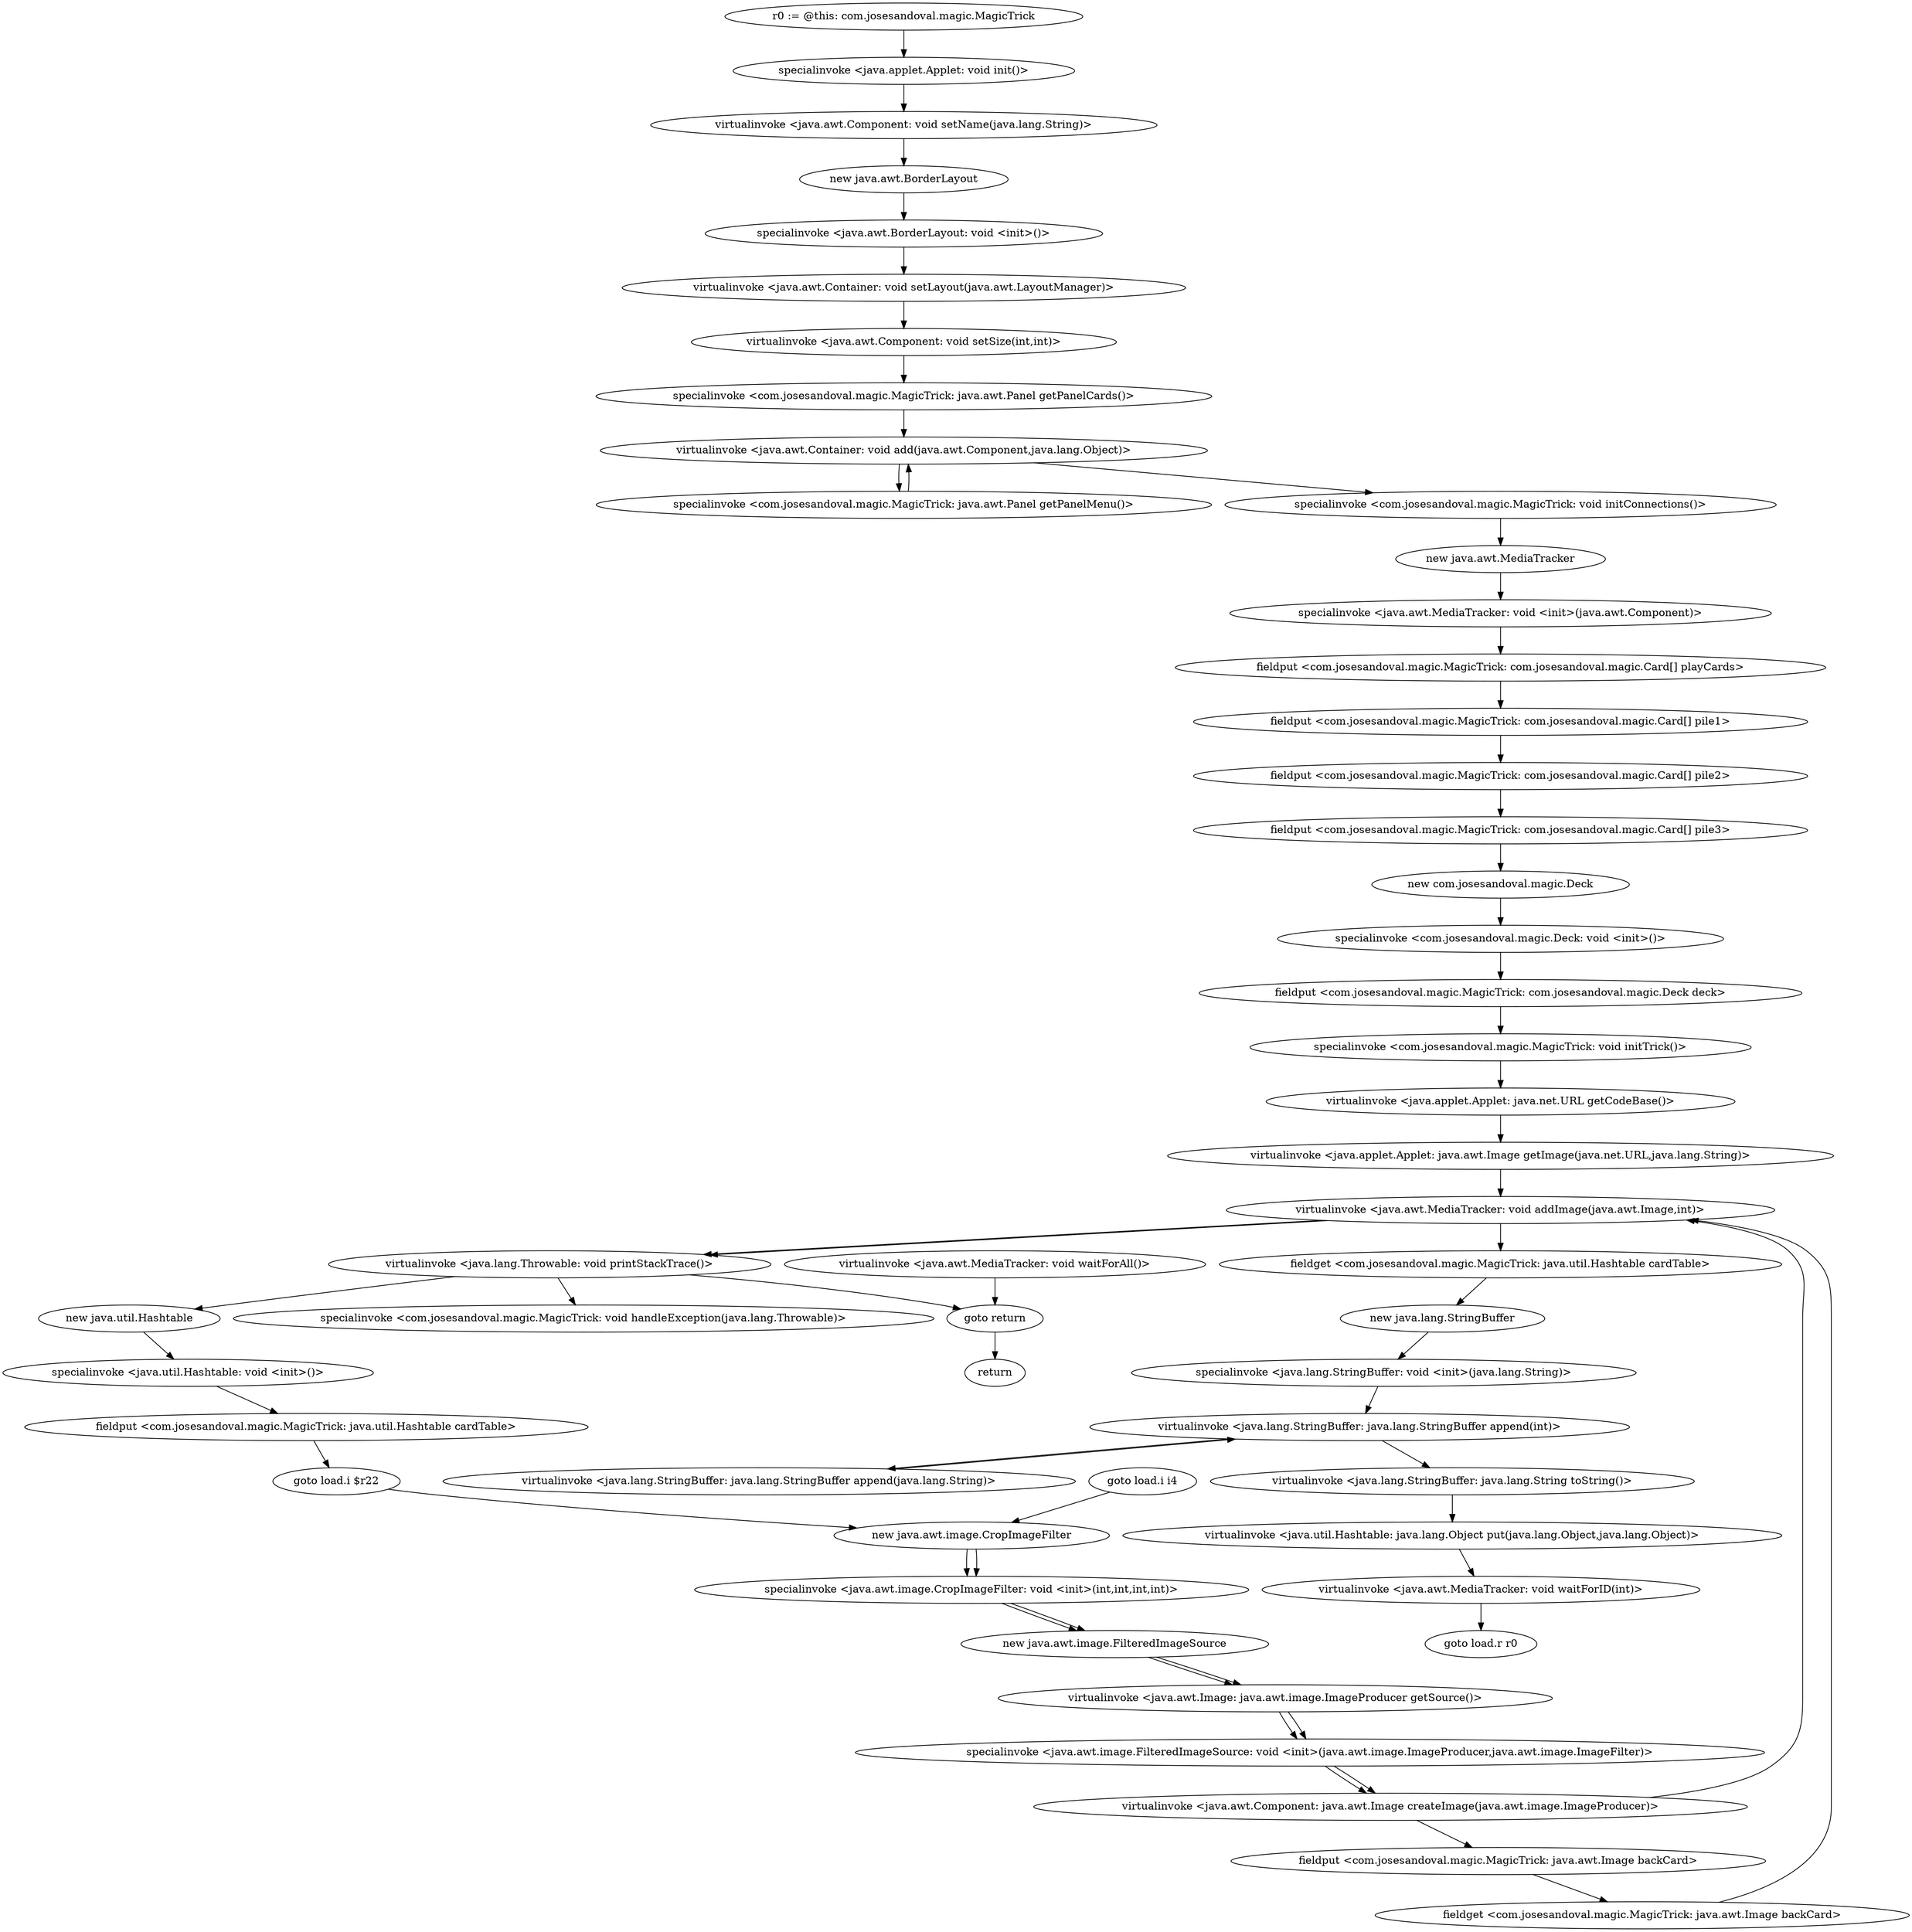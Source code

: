 digraph "" {
"r0 := @this: com.josesandoval.magic.MagicTrick"->"specialinvoke <java.applet.Applet: void init()>";
 "specialinvoke <java.applet.Applet: void init()>"->"virtualinvoke <java.awt.Component: void setName(java.lang.String)>";
 "virtualinvoke <java.awt.Component: void setName(java.lang.String)>"->"new java.awt.BorderLayout";
 "new java.awt.BorderLayout"->"specialinvoke <java.awt.BorderLayout: void <init>()>";
 "specialinvoke <java.awt.BorderLayout: void <init>()>"->"virtualinvoke <java.awt.Container: void setLayout(java.awt.LayoutManager)>";
 "virtualinvoke <java.awt.Container: void setLayout(java.awt.LayoutManager)>"->"virtualinvoke <java.awt.Component: void setSize(int,int)>";
 "virtualinvoke <java.awt.Component: void setSize(int,int)>"->"specialinvoke <com.josesandoval.magic.MagicTrick: java.awt.Panel getPanelCards()>";
 "specialinvoke <com.josesandoval.magic.MagicTrick: java.awt.Panel getPanelCards()>"->"virtualinvoke <java.awt.Container: void add(java.awt.Component,java.lang.Object)>";
 "virtualinvoke <java.awt.Container: void add(java.awt.Component,java.lang.Object)>"->"specialinvoke <com.josesandoval.magic.MagicTrick: java.awt.Panel getPanelMenu()>";
 "specialinvoke <com.josesandoval.magic.MagicTrick: java.awt.Panel getPanelMenu()>"->"virtualinvoke <java.awt.Container: void add(java.awt.Component,java.lang.Object)>";
 "virtualinvoke <java.awt.Container: void add(java.awt.Component,java.lang.Object)>"->"specialinvoke <com.josesandoval.magic.MagicTrick: void initConnections()>";
 "specialinvoke <com.josesandoval.magic.MagicTrick: void initConnections()>"->"new java.awt.MediaTracker";
 "new java.awt.MediaTracker"->"specialinvoke <java.awt.MediaTracker: void <init>(java.awt.Component)>";
 "specialinvoke <java.awt.MediaTracker: void <init>(java.awt.Component)>"->"fieldput <com.josesandoval.magic.MagicTrick: com.josesandoval.magic.Card[] playCards>";
 "fieldput <com.josesandoval.magic.MagicTrick: com.josesandoval.magic.Card[] playCards>"->"fieldput <com.josesandoval.magic.MagicTrick: com.josesandoval.magic.Card[] pile1>";
 "fieldput <com.josesandoval.magic.MagicTrick: com.josesandoval.magic.Card[] pile1>"->"fieldput <com.josesandoval.magic.MagicTrick: com.josesandoval.magic.Card[] pile2>";
 "fieldput <com.josesandoval.magic.MagicTrick: com.josesandoval.magic.Card[] pile2>"->"fieldput <com.josesandoval.magic.MagicTrick: com.josesandoval.magic.Card[] pile3>";
 "fieldput <com.josesandoval.magic.MagicTrick: com.josesandoval.magic.Card[] pile3>"->"new com.josesandoval.magic.Deck";
 "new com.josesandoval.magic.Deck"->"specialinvoke <com.josesandoval.magic.Deck: void <init>()>";
 "specialinvoke <com.josesandoval.magic.Deck: void <init>()>"->"fieldput <com.josesandoval.magic.MagicTrick: com.josesandoval.magic.Deck deck>";
 "fieldput <com.josesandoval.magic.MagicTrick: com.josesandoval.magic.Deck deck>"->"specialinvoke <com.josesandoval.magic.MagicTrick: void initTrick()>";
 "specialinvoke <com.josesandoval.magic.MagicTrick: void initTrick()>"->"virtualinvoke <java.applet.Applet: java.net.URL getCodeBase()>";
 "virtualinvoke <java.applet.Applet: java.net.URL getCodeBase()>"->"virtualinvoke <java.applet.Applet: java.awt.Image getImage(java.net.URL,java.lang.String)>";
 "virtualinvoke <java.applet.Applet: java.awt.Image getImage(java.net.URL,java.lang.String)>"->"virtualinvoke <java.awt.MediaTracker: void addImage(java.awt.Image,int)>";
 "virtualinvoke <java.awt.MediaTracker: void addImage(java.awt.Image,int)>"->"virtualinvoke <java.lang.Throwable: void printStackTrace()>";
 "virtualinvoke <java.lang.Throwable: void printStackTrace()>"->"new java.util.Hashtable";
 "new java.util.Hashtable"->"specialinvoke <java.util.Hashtable: void <init>()>";
 "specialinvoke <java.util.Hashtable: void <init>()>"->"fieldput <com.josesandoval.magic.MagicTrick: java.util.Hashtable cardTable>";
 "fieldput <com.josesandoval.magic.MagicTrick: java.util.Hashtable cardTable>"->"goto load.i $r22";
 "goto load.i $r22"->"new java.awt.image.CropImageFilter";
 "new java.awt.image.CropImageFilter"->"specialinvoke <java.awt.image.CropImageFilter: void <init>(int,int,int,int)>";
 "specialinvoke <java.awt.image.CropImageFilter: void <init>(int,int,int,int)>"->"new java.awt.image.FilteredImageSource";
 "new java.awt.image.FilteredImageSource"->"virtualinvoke <java.awt.Image: java.awt.image.ImageProducer getSource()>";
 "virtualinvoke <java.awt.Image: java.awt.image.ImageProducer getSource()>"->"specialinvoke <java.awt.image.FilteredImageSource: void <init>(java.awt.image.ImageProducer,java.awt.image.ImageFilter)>";
 "specialinvoke <java.awt.image.FilteredImageSource: void <init>(java.awt.image.ImageProducer,java.awt.image.ImageFilter)>"->"virtualinvoke <java.awt.Component: java.awt.Image createImage(java.awt.image.ImageProducer)>";
 "virtualinvoke <java.awt.Component: java.awt.Image createImage(java.awt.image.ImageProducer)>"->"fieldput <com.josesandoval.magic.MagicTrick: java.awt.Image backCard>";
 "fieldput <com.josesandoval.magic.MagicTrick: java.awt.Image backCard>"->"fieldget <com.josesandoval.magic.MagicTrick: java.awt.Image backCard>";
 "fieldget <com.josesandoval.magic.MagicTrick: java.awt.Image backCard>"->"virtualinvoke <java.awt.MediaTracker: void addImage(java.awt.Image,int)>";
 "virtualinvoke <java.awt.MediaTracker: void addImage(java.awt.Image,int)>"->"virtualinvoke <java.lang.Throwable: void printStackTrace()>";
 "virtualinvoke <java.lang.Throwable: void printStackTrace()>"->"goto return";
 "goto return"->"return";
 "virtualinvoke <java.lang.Throwable: void printStackTrace()>"->"specialinvoke <com.josesandoval.magic.MagicTrick: void handleException(java.lang.Throwable)>";
"virtualinvoke <java.awt.MediaTracker: void waitForAll()>";
 "virtualinvoke <java.awt.MediaTracker: void waitForAll()>"->"goto return";
"goto load.i i4";
 "goto load.i i4"->"new java.awt.image.CropImageFilter";
 "new java.awt.image.CropImageFilter"->"specialinvoke <java.awt.image.CropImageFilter: void <init>(int,int,int,int)>";
 "specialinvoke <java.awt.image.CropImageFilter: void <init>(int,int,int,int)>"->"new java.awt.image.FilteredImageSource";
 "new java.awt.image.FilteredImageSource"->"virtualinvoke <java.awt.Image: java.awt.image.ImageProducer getSource()>";
 "virtualinvoke <java.awt.Image: java.awt.image.ImageProducer getSource()>"->"specialinvoke <java.awt.image.FilteredImageSource: void <init>(java.awt.image.ImageProducer,java.awt.image.ImageFilter)>";
 "specialinvoke <java.awt.image.FilteredImageSource: void <init>(java.awt.image.ImageProducer,java.awt.image.ImageFilter)>"->"virtualinvoke <java.awt.Component: java.awt.Image createImage(java.awt.image.ImageProducer)>";
 "virtualinvoke <java.awt.Component: java.awt.Image createImage(java.awt.image.ImageProducer)>"->"virtualinvoke <java.awt.MediaTracker: void addImage(java.awt.Image,int)>";
 "virtualinvoke <java.awt.MediaTracker: void addImage(java.awt.Image,int)>"->"fieldget <com.josesandoval.magic.MagicTrick: java.util.Hashtable cardTable>";
 "fieldget <com.josesandoval.magic.MagicTrick: java.util.Hashtable cardTable>"->"new java.lang.StringBuffer";
 "new java.lang.StringBuffer"->"specialinvoke <java.lang.StringBuffer: void <init>(java.lang.String)>";
 "specialinvoke <java.lang.StringBuffer: void <init>(java.lang.String)>"->"virtualinvoke <java.lang.StringBuffer: java.lang.StringBuffer append(int)>";
 "virtualinvoke <java.lang.StringBuffer: java.lang.StringBuffer append(int)>"->"virtualinvoke <java.lang.StringBuffer: java.lang.StringBuffer append(java.lang.String)>";
 "virtualinvoke <java.lang.StringBuffer: java.lang.StringBuffer append(java.lang.String)>"->"virtualinvoke <java.lang.StringBuffer: java.lang.StringBuffer append(int)>";
 "virtualinvoke <java.lang.StringBuffer: java.lang.StringBuffer append(int)>"->"virtualinvoke <java.lang.StringBuffer: java.lang.String toString()>";
 "virtualinvoke <java.lang.StringBuffer: java.lang.String toString()>"->"virtualinvoke <java.util.Hashtable: java.lang.Object put(java.lang.Object,java.lang.Object)>";
 "virtualinvoke <java.util.Hashtable: java.lang.Object put(java.lang.Object,java.lang.Object)>"->"virtualinvoke <java.awt.MediaTracker: void waitForID(int)>";
 "virtualinvoke <java.awt.MediaTracker: void waitForID(int)>"->"goto load.r r0";
}
